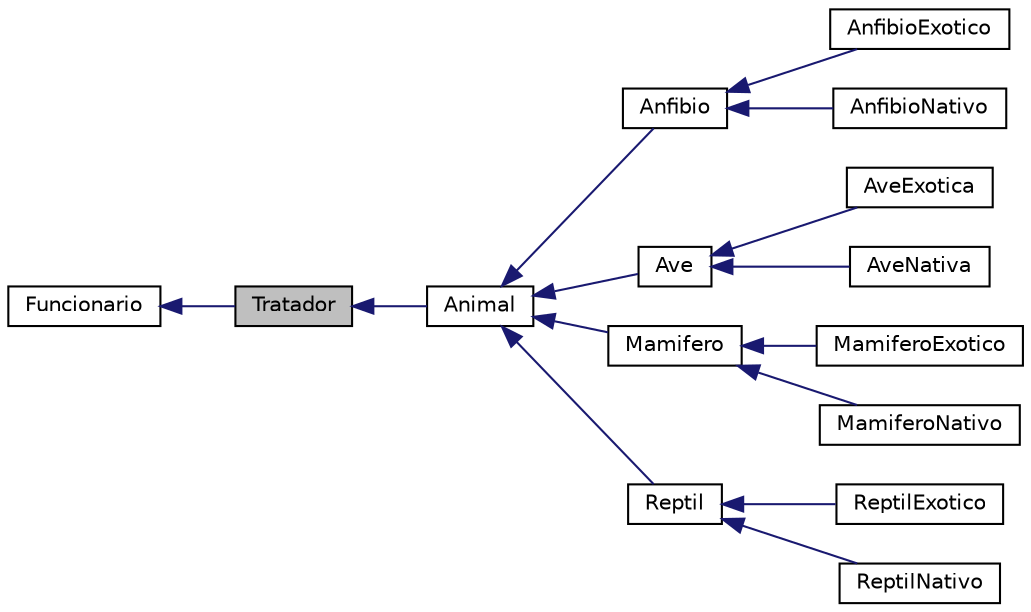 digraph "Tratador"
{
  edge [fontname="Helvetica",fontsize="10",labelfontname="Helvetica",labelfontsize="10"];
  node [fontname="Helvetica",fontsize="10",shape=record];
  rankdir="LR";
  Node1 [label="Tratador",height=0.2,width=0.4,color="black", fillcolor="grey75", style="filled", fontcolor="black"];
  Node2 -> Node1 [dir="back",color="midnightblue",fontsize="10",style="solid",fontname="Helvetica"];
  Node2 [label="Funcionario",height=0.2,width=0.4,color="black", fillcolor="white", style="filled",URL="$classFuncionario.html",tooltip="Classe base Abstrata Funcionário. "];
  Node1 -> Node3 [dir="back",color="midnightblue",fontsize="10",style="solid",fontname="Helvetica"];
  Node3 [label="Animal",height=0.2,width=0.4,color="black", fillcolor="white", style="filled",URL="$classAnimal.html"];
  Node3 -> Node4 [dir="back",color="midnightblue",fontsize="10",style="solid",fontname="Helvetica"];
  Node4 [label="Anfibio",height=0.2,width=0.4,color="black", fillcolor="white", style="filled",URL="$classAnfibio.html",tooltip="Classe Derivada da classe Animal. "];
  Node4 -> Node5 [dir="back",color="midnightblue",fontsize="10",style="solid",fontname="Helvetica"];
  Node5 [label="AnfibioExotico",height=0.2,width=0.4,color="black", fillcolor="white", style="filled",URL="$classAnfibioExotico.html",tooltip="Classe Derivada da classe Anfibio e classe Exotico. "];
  Node4 -> Node6 [dir="back",color="midnightblue",fontsize="10",style="solid",fontname="Helvetica"];
  Node6 [label="AnfibioNativo",height=0.2,width=0.4,color="black", fillcolor="white", style="filled",URL="$classAnfibioNativo.html",tooltip="Classe Derivada da classe Nativo e da classe Anfibio. "];
  Node3 -> Node7 [dir="back",color="midnightblue",fontsize="10",style="solid",fontname="Helvetica"];
  Node7 [label="Ave",height=0.2,width=0.4,color="black", fillcolor="white", style="filled",URL="$classAve.html",tooltip="Classe Devidada da classe Animal. "];
  Node7 -> Node8 [dir="back",color="midnightblue",fontsize="10",style="solid",fontname="Helvetica"];
  Node8 [label="AveExotica",height=0.2,width=0.4,color="black", fillcolor="white", style="filled",URL="$classAveExotica.html",tooltip="Classe Derivada da classe Ave e Classe Exotico. "];
  Node7 -> Node9 [dir="back",color="midnightblue",fontsize="10",style="solid",fontname="Helvetica"];
  Node9 [label="AveNativa",height=0.2,width=0.4,color="black", fillcolor="white", style="filled",URL="$classAveNativa.html",tooltip="Classe Derivada da classe Ave e da classe Nativo. "];
  Node3 -> Node10 [dir="back",color="midnightblue",fontsize="10",style="solid",fontname="Helvetica"];
  Node10 [label="Mamifero",height=0.2,width=0.4,color="black", fillcolor="white", style="filled",URL="$classMamifero.html",tooltip="Classe Derivada da classe Animal. "];
  Node10 -> Node11 [dir="back",color="midnightblue",fontsize="10",style="solid",fontname="Helvetica"];
  Node11 [label="MamiferoExotico",height=0.2,width=0.4,color="black", fillcolor="white", style="filled",URL="$classMamiferoExotico.html",tooltip="Classe Derivada que herda da classe Exotico e da classe Mamifero. "];
  Node10 -> Node12 [dir="back",color="midnightblue",fontsize="10",style="solid",fontname="Helvetica"];
  Node12 [label="MamiferoNativo",height=0.2,width=0.4,color="black", fillcolor="white", style="filled",URL="$classMamiferoNativo.html",tooltip="Classe Derivada que herda da classe Naitvo e da classe Mamifero. "];
  Node3 -> Node13 [dir="back",color="midnightblue",fontsize="10",style="solid",fontname="Helvetica"];
  Node13 [label="Reptil",height=0.2,width=0.4,color="black", fillcolor="white", style="filled",URL="$classReptil.html",tooltip="Classe Reptil derivada da classe Animal. "];
  Node13 -> Node14 [dir="back",color="midnightblue",fontsize="10",style="solid",fontname="Helvetica"];
  Node14 [label="ReptilExotico",height=0.2,width=0.4,color="black", fillcolor="white", style="filled",URL="$classReptilExotico.html",tooltip="Classe derivada da classe Exotico e Classe Reptil. "];
  Node13 -> Node15 [dir="back",color="midnightblue",fontsize="10",style="solid",fontname="Helvetica"];
  Node15 [label="ReptilNativo",height=0.2,width=0.4,color="black", fillcolor="white", style="filled",URL="$classReptilNativo.html",tooltip="Classe Derivada da classe Nativo e da classe Reptil. "];
}
